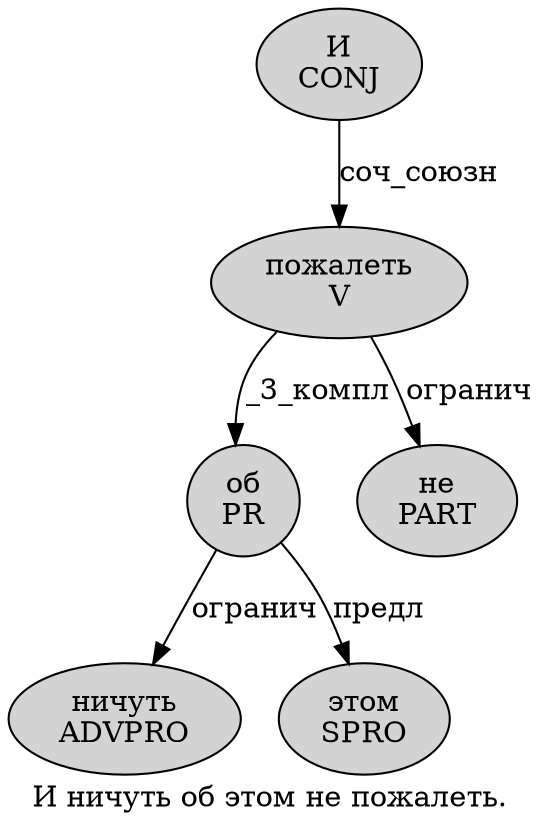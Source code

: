 digraph SENTENCE_1722 {
	graph [label="И ничуть об этом не пожалеть."]
	node [style=filled]
		0 [label="И
CONJ" color="" fillcolor=lightgray penwidth=1 shape=ellipse]
		1 [label="ничуть
ADVPRO" color="" fillcolor=lightgray penwidth=1 shape=ellipse]
		2 [label="об
PR" color="" fillcolor=lightgray penwidth=1 shape=ellipse]
		3 [label="этом
SPRO" color="" fillcolor=lightgray penwidth=1 shape=ellipse]
		4 [label="не
PART" color="" fillcolor=lightgray penwidth=1 shape=ellipse]
		5 [label="пожалеть
V" color="" fillcolor=lightgray penwidth=1 shape=ellipse]
			0 -> 5 [label="соч_союзн"]
			5 -> 2 [label="_3_компл"]
			5 -> 4 [label="огранич"]
			2 -> 1 [label="огранич"]
			2 -> 3 [label="предл"]
}